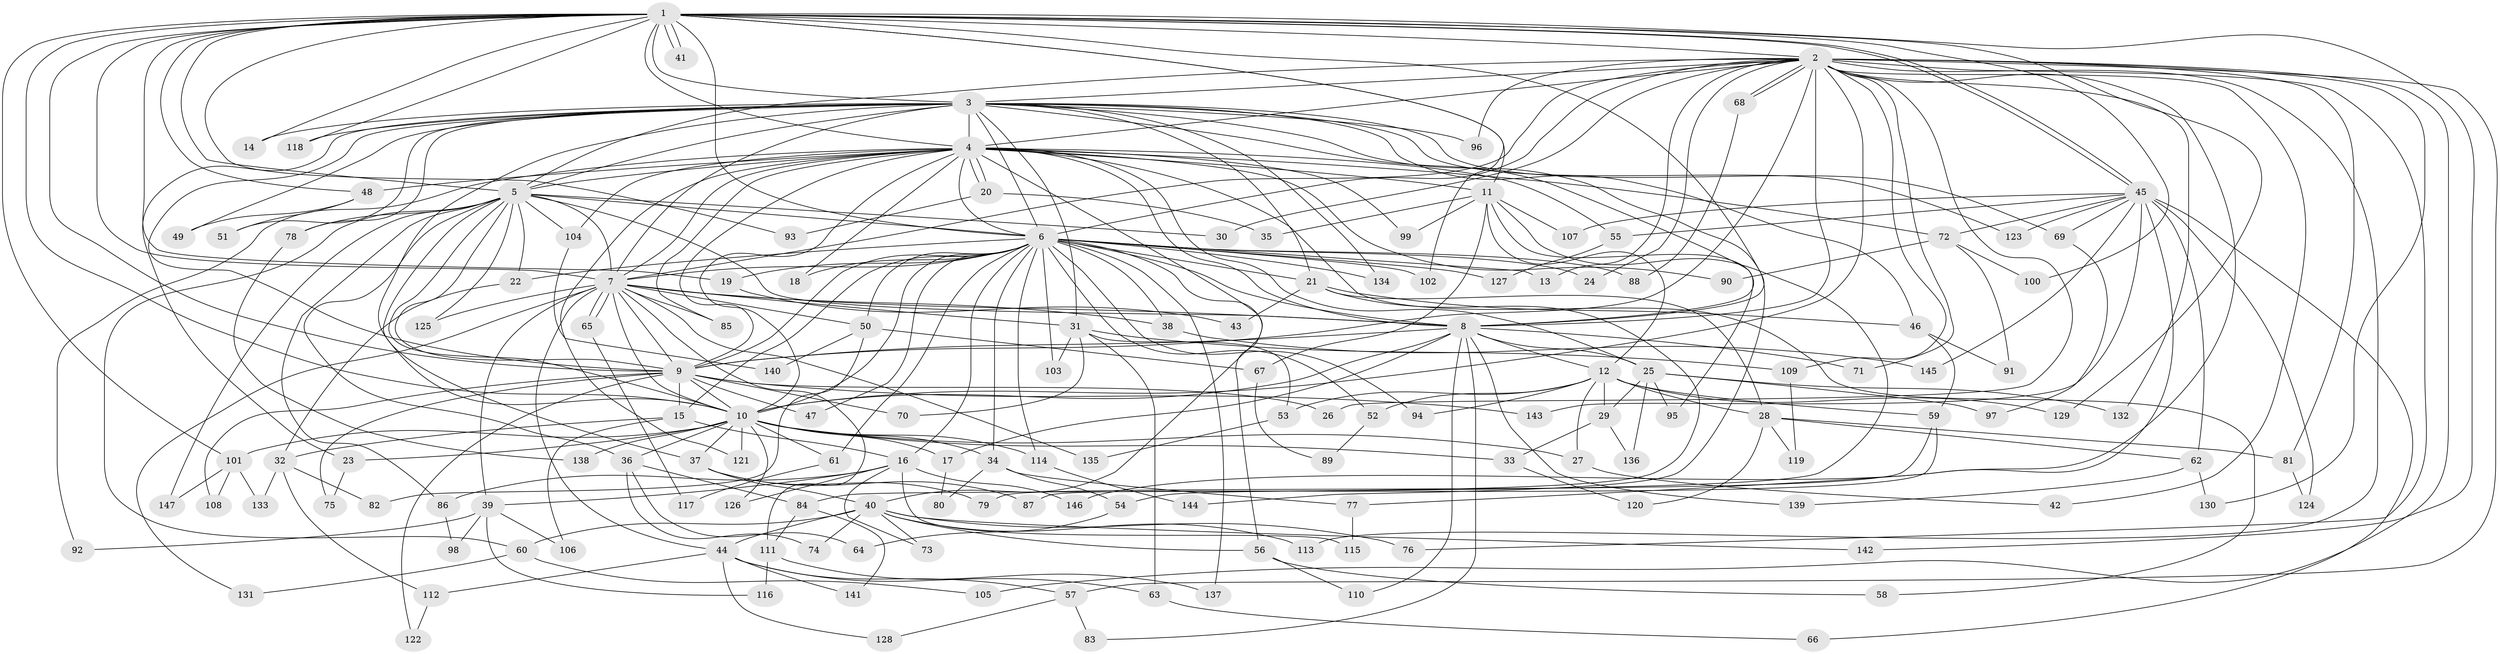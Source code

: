 // coarse degree distribution, {23: 0.008547008547008548, 26: 0.008547008547008548, 21: 0.02564102564102564, 24: 0.008547008547008548, 18: 0.008547008547008548, 31: 0.008547008547008548, 16: 0.008547008547008548, 17: 0.008547008547008548, 11: 0.008547008547008548, 10: 0.008547008547008548, 2: 0.5128205128205128, 5: 0.05982905982905983, 12: 0.008547008547008548, 3: 0.18803418803418803, 4: 0.07692307692307693, 7: 0.02564102564102564, 6: 0.008547008547008548, 14: 0.008547008547008548, 13: 0.008547008547008548}
// Generated by graph-tools (version 1.1) at 2025/51/02/27/25 19:51:50]
// undirected, 147 vertices, 319 edges
graph export_dot {
graph [start="1"]
  node [color=gray90,style=filled];
  1;
  2;
  3;
  4;
  5;
  6;
  7;
  8;
  9;
  10;
  11;
  12;
  13;
  14;
  15;
  16;
  17;
  18;
  19;
  20;
  21;
  22;
  23;
  24;
  25;
  26;
  27;
  28;
  29;
  30;
  31;
  32;
  33;
  34;
  35;
  36;
  37;
  38;
  39;
  40;
  41;
  42;
  43;
  44;
  45;
  46;
  47;
  48;
  49;
  50;
  51;
  52;
  53;
  54;
  55;
  56;
  57;
  58;
  59;
  60;
  61;
  62;
  63;
  64;
  65;
  66;
  67;
  68;
  69;
  70;
  71;
  72;
  73;
  74;
  75;
  76;
  77;
  78;
  79;
  80;
  81;
  82;
  83;
  84;
  85;
  86;
  87;
  88;
  89;
  90;
  91;
  92;
  93;
  94;
  95;
  96;
  97;
  98;
  99;
  100;
  101;
  102;
  103;
  104;
  105;
  106;
  107;
  108;
  109;
  110;
  111;
  112;
  113;
  114;
  115;
  116;
  117;
  118;
  119;
  120;
  121;
  122;
  123;
  124;
  125;
  126;
  127;
  128;
  129;
  130;
  131;
  132;
  133;
  134;
  135;
  136;
  137;
  138;
  139;
  140;
  141;
  142;
  143;
  144;
  145;
  146;
  147;
  1 -- 2;
  1 -- 3;
  1 -- 4;
  1 -- 5;
  1 -- 6;
  1 -- 7;
  1 -- 8;
  1 -- 9;
  1 -- 10;
  1 -- 11;
  1 -- 14;
  1 -- 19;
  1 -- 41;
  1 -- 41;
  1 -- 45;
  1 -- 45;
  1 -- 48;
  1 -- 93;
  1 -- 100;
  1 -- 101;
  1 -- 102;
  1 -- 118;
  1 -- 129;
  1 -- 142;
  2 -- 3;
  2 -- 4;
  2 -- 5;
  2 -- 6;
  2 -- 7;
  2 -- 8;
  2 -- 9;
  2 -- 10;
  2 -- 13;
  2 -- 24;
  2 -- 26;
  2 -- 30;
  2 -- 42;
  2 -- 57;
  2 -- 68;
  2 -- 68;
  2 -- 71;
  2 -- 76;
  2 -- 81;
  2 -- 96;
  2 -- 105;
  2 -- 109;
  2 -- 113;
  2 -- 130;
  2 -- 132;
  2 -- 146;
  3 -- 4;
  3 -- 5;
  3 -- 6;
  3 -- 7;
  3 -- 8;
  3 -- 9;
  3 -- 10;
  3 -- 14;
  3 -- 21;
  3 -- 23;
  3 -- 31;
  3 -- 46;
  3 -- 49;
  3 -- 51;
  3 -- 69;
  3 -- 78;
  3 -- 96;
  3 -- 118;
  3 -- 123;
  3 -- 134;
  3 -- 144;
  4 -- 5;
  4 -- 6;
  4 -- 7;
  4 -- 8;
  4 -- 9;
  4 -- 10;
  4 -- 11;
  4 -- 18;
  4 -- 20;
  4 -- 20;
  4 -- 25;
  4 -- 40;
  4 -- 48;
  4 -- 55;
  4 -- 58;
  4 -- 72;
  4 -- 85;
  4 -- 90;
  4 -- 92;
  4 -- 99;
  4 -- 104;
  4 -- 121;
  5 -- 6;
  5 -- 7;
  5 -- 8;
  5 -- 9;
  5 -- 10;
  5 -- 22;
  5 -- 30;
  5 -- 36;
  5 -- 37;
  5 -- 60;
  5 -- 78;
  5 -- 86;
  5 -- 104;
  5 -- 125;
  5 -- 147;
  6 -- 7;
  6 -- 8;
  6 -- 9;
  6 -- 10;
  6 -- 13;
  6 -- 15;
  6 -- 16;
  6 -- 18;
  6 -- 19;
  6 -- 21;
  6 -- 22;
  6 -- 24;
  6 -- 34;
  6 -- 38;
  6 -- 47;
  6 -- 50;
  6 -- 52;
  6 -- 56;
  6 -- 61;
  6 -- 88;
  6 -- 94;
  6 -- 102;
  6 -- 103;
  6 -- 114;
  6 -- 127;
  6 -- 134;
  6 -- 137;
  7 -- 8;
  7 -- 9;
  7 -- 10;
  7 -- 31;
  7 -- 38;
  7 -- 39;
  7 -- 44;
  7 -- 50;
  7 -- 65;
  7 -- 65;
  7 -- 85;
  7 -- 111;
  7 -- 125;
  7 -- 131;
  7 -- 135;
  8 -- 9;
  8 -- 10;
  8 -- 12;
  8 -- 17;
  8 -- 25;
  8 -- 71;
  8 -- 83;
  8 -- 110;
  8 -- 139;
  9 -- 10;
  9 -- 15;
  9 -- 26;
  9 -- 47;
  9 -- 70;
  9 -- 75;
  9 -- 108;
  9 -- 122;
  9 -- 143;
  10 -- 17;
  10 -- 23;
  10 -- 27;
  10 -- 33;
  10 -- 34;
  10 -- 36;
  10 -- 37;
  10 -- 61;
  10 -- 101;
  10 -- 114;
  10 -- 121;
  10 -- 126;
  10 -- 138;
  11 -- 12;
  11 -- 35;
  11 -- 67;
  11 -- 84;
  11 -- 95;
  11 -- 99;
  11 -- 107;
  12 -- 27;
  12 -- 28;
  12 -- 29;
  12 -- 52;
  12 -- 53;
  12 -- 59;
  12 -- 94;
  12 -- 129;
  15 -- 16;
  15 -- 32;
  15 -- 106;
  16 -- 39;
  16 -- 73;
  16 -- 86;
  16 -- 115;
  16 -- 126;
  16 -- 146;
  17 -- 80;
  19 -- 43;
  20 -- 35;
  20 -- 93;
  21 -- 28;
  21 -- 43;
  21 -- 46;
  21 -- 54;
  22 -- 32;
  23 -- 75;
  25 -- 29;
  25 -- 95;
  25 -- 97;
  25 -- 132;
  25 -- 136;
  27 -- 42;
  28 -- 62;
  28 -- 81;
  28 -- 119;
  28 -- 120;
  29 -- 33;
  29 -- 136;
  31 -- 53;
  31 -- 63;
  31 -- 70;
  31 -- 103;
  31 -- 109;
  32 -- 82;
  32 -- 112;
  32 -- 133;
  33 -- 120;
  34 -- 54;
  34 -- 77;
  34 -- 80;
  36 -- 64;
  36 -- 74;
  36 -- 84;
  37 -- 40;
  37 -- 79;
  37 -- 87;
  38 -- 145;
  39 -- 92;
  39 -- 98;
  39 -- 106;
  39 -- 116;
  40 -- 44;
  40 -- 56;
  40 -- 60;
  40 -- 73;
  40 -- 74;
  40 -- 76;
  40 -- 113;
  40 -- 142;
  44 -- 57;
  44 -- 63;
  44 -- 112;
  44 -- 128;
  44 -- 141;
  45 -- 55;
  45 -- 62;
  45 -- 66;
  45 -- 69;
  45 -- 72;
  45 -- 77;
  45 -- 107;
  45 -- 123;
  45 -- 124;
  45 -- 143;
  45 -- 145;
  46 -- 59;
  46 -- 91;
  48 -- 49;
  48 -- 51;
  50 -- 67;
  50 -- 82;
  50 -- 140;
  52 -- 89;
  53 -- 135;
  54 -- 64;
  55 -- 127;
  56 -- 58;
  56 -- 110;
  57 -- 83;
  57 -- 128;
  59 -- 79;
  59 -- 87;
  60 -- 105;
  60 -- 131;
  61 -- 117;
  62 -- 130;
  62 -- 139;
  63 -- 66;
  65 -- 117;
  67 -- 89;
  68 -- 88;
  69 -- 97;
  72 -- 90;
  72 -- 91;
  72 -- 100;
  77 -- 115;
  78 -- 138;
  81 -- 124;
  84 -- 111;
  84 -- 141;
  86 -- 98;
  101 -- 108;
  101 -- 133;
  101 -- 147;
  104 -- 140;
  109 -- 119;
  111 -- 116;
  111 -- 137;
  112 -- 122;
  114 -- 144;
}
